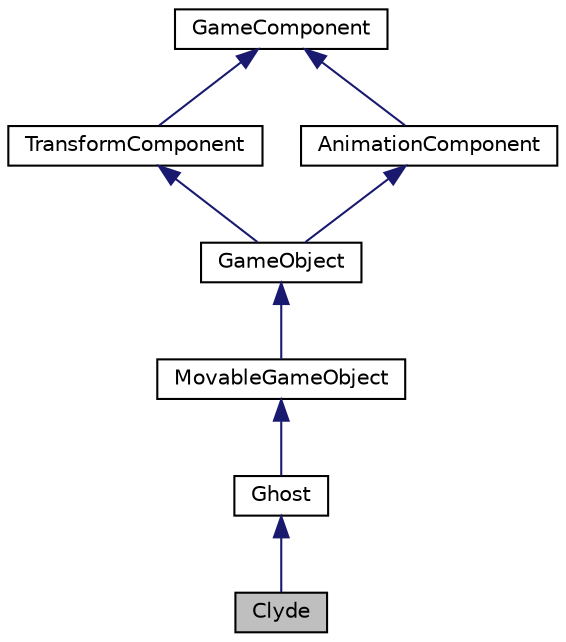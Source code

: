 digraph "Clyde"
{
 // LATEX_PDF_SIZE
  edge [fontname="Helvetica",fontsize="10",labelfontname="Helvetica",labelfontsize="10"];
  node [fontname="Helvetica",fontsize="10",shape=record];
  Node1 [label="Clyde",height=0.2,width=0.4,color="black", fillcolor="grey75", style="filled", fontcolor="black",tooltip="A class that represents the Clyde ghost in the game."];
  Node2 -> Node1 [dir="back",color="midnightblue",fontsize="10",style="solid"];
  Node2 [label="Ghost",height=0.2,width=0.4,color="black", fillcolor="white", style="filled",URL="$classGhost.html",tooltip="The Ghost class manages a single ghost in the game."];
  Node3 -> Node2 [dir="back",color="midnightblue",fontsize="10",style="solid"];
  Node3 [label="MovableGameObject",height=0.2,width=0.4,color="black", fillcolor="white", style="filled",URL="$classMovableGameObject.html",tooltip="A class representing a game object that can move."];
  Node4 -> Node3 [dir="back",color="midnightblue",fontsize="10",style="solid"];
  Node4 [label="GameObject",height=0.2,width=0.4,color="black", fillcolor="white", style="filled",URL="$classGameObject.html",tooltip=" "];
  Node5 -> Node4 [dir="back",color="midnightblue",fontsize="10",style="solid"];
  Node5 [label="TransformComponent",height=0.2,width=0.4,color="black", fillcolor="white", style="filled",URL="$classTransformComponent.html",tooltip=" "];
  Node6 -> Node5 [dir="back",color="midnightblue",fontsize="10",style="solid"];
  Node6 [label="GameComponent",height=0.2,width=0.4,color="black", fillcolor="white", style="filled",URL="$classGameComponent.html",tooltip=" "];
  Node7 -> Node4 [dir="back",color="midnightblue",fontsize="10",style="solid"];
  Node7 [label="AnimationComponent",height=0.2,width=0.4,color="black", fillcolor="white", style="filled",URL="$classAnimationComponent.html",tooltip="The model for the animation component, which is responsible for handling the animation of sprites and..."];
  Node6 -> Node7 [dir="back",color="midnightblue",fontsize="10",style="solid"];
}
